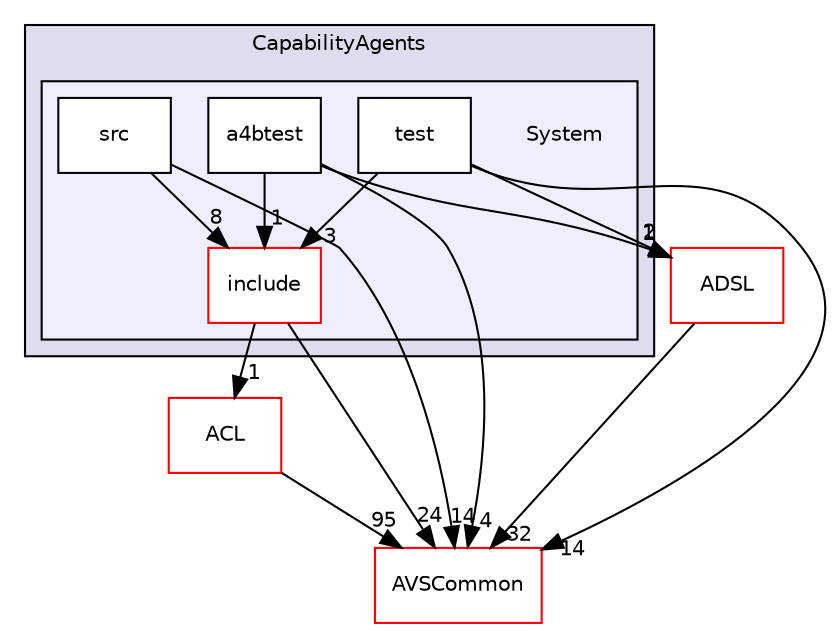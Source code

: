 digraph "/workplace/avs-device-sdk/CapabilityAgents/System" {
  compound=true
  node [ fontsize="10", fontname="Helvetica"];
  edge [ labelfontsize="10", labelfontname="Helvetica"];
  subgraph clusterdir_7cf910bd1d7603f12ef47ff650cec893 {
    graph [ bgcolor="#ddddee", pencolor="black", label="CapabilityAgents" fontname="Helvetica", fontsize="10", URL="dir_7cf910bd1d7603f12ef47ff650cec893.html"]
  subgraph clusterdir_5c34f9d308a00f77f2da80e40fcb7b22 {
    graph [ bgcolor="#eeeeff", pencolor="black", label="" URL="dir_5c34f9d308a00f77f2da80e40fcb7b22.html"];
    dir_5c34f9d308a00f77f2da80e40fcb7b22 [shape=plaintext label="System"];
    dir_950802969311e8f74f93638f70ac79ea [shape=box label="a4btest" color="black" fillcolor="white" style="filled" URL="dir_950802969311e8f74f93638f70ac79ea.html"];
    dir_76128cd39a5afd90f6d9deea527eb79c [shape=box label="include" color="red" fillcolor="white" style="filled" URL="dir_76128cd39a5afd90f6d9deea527eb79c.html"];
    dir_6e1ab6ecbbd1e0e446549c892c01897f [shape=box label="src" color="black" fillcolor="white" style="filled" URL="dir_6e1ab6ecbbd1e0e446549c892c01897f.html"];
    dir_37db7f1fcf9758743698f790fb616705 [shape=box label="test" color="black" fillcolor="white" style="filled" URL="dir_37db7f1fcf9758743698f790fb616705.html"];
  }
  }
  dir_b1dfedc9efa610ba8c818c30206ff41f [shape=box label="ACL" fillcolor="white" style="filled" color="red" URL="dir_b1dfedc9efa610ba8c818c30206ff41f.html"];
  dir_13e65effb2bde530b17b3d5eefcd0266 [shape=box label="AVSCommon" fillcolor="white" style="filled" color="red" URL="dir_13e65effb2bde530b17b3d5eefcd0266.html"];
  dir_edb1b7e8f1a5d5a1b864206edd6d398d [shape=box label="ADSL" fillcolor="white" style="filled" color="red" URL="dir_edb1b7e8f1a5d5a1b864206edd6d398d.html"];
  dir_76128cd39a5afd90f6d9deea527eb79c->dir_b1dfedc9efa610ba8c818c30206ff41f [headlabel="1", labeldistance=1.5 headhref="dir_000201_000000.html"];
  dir_76128cd39a5afd90f6d9deea527eb79c->dir_13e65effb2bde530b17b3d5eefcd0266 [headlabel="24", labeldistance=1.5 headhref="dir_000201_000015.html"];
  dir_37db7f1fcf9758743698f790fb616705->dir_76128cd39a5afd90f6d9deea527eb79c [headlabel="3", labeldistance=1.5 headhref="dir_000204_000201.html"];
  dir_37db7f1fcf9758743698f790fb616705->dir_13e65effb2bde530b17b3d5eefcd0266 [headlabel="14", labeldistance=1.5 headhref="dir_000204_000015.html"];
  dir_37db7f1fcf9758743698f790fb616705->dir_edb1b7e8f1a5d5a1b864206edd6d398d [headlabel="2", labeldistance=1.5 headhref="dir_000204_000009.html"];
  dir_950802969311e8f74f93638f70ac79ea->dir_76128cd39a5afd90f6d9deea527eb79c [headlabel="1", labeldistance=1.5 headhref="dir_000200_000201.html"];
  dir_950802969311e8f74f93638f70ac79ea->dir_13e65effb2bde530b17b3d5eefcd0266 [headlabel="4", labeldistance=1.5 headhref="dir_000200_000015.html"];
  dir_950802969311e8f74f93638f70ac79ea->dir_edb1b7e8f1a5d5a1b864206edd6d398d [headlabel="1", labeldistance=1.5 headhref="dir_000200_000009.html"];
  dir_6e1ab6ecbbd1e0e446549c892c01897f->dir_76128cd39a5afd90f6d9deea527eb79c [headlabel="8", labeldistance=1.5 headhref="dir_000203_000201.html"];
  dir_6e1ab6ecbbd1e0e446549c892c01897f->dir_13e65effb2bde530b17b3d5eefcd0266 [headlabel="14", labeldistance=1.5 headhref="dir_000203_000015.html"];
  dir_b1dfedc9efa610ba8c818c30206ff41f->dir_13e65effb2bde530b17b3d5eefcd0266 [headlabel="95", labeldistance=1.5 headhref="dir_000000_000015.html"];
  dir_edb1b7e8f1a5d5a1b864206edd6d398d->dir_13e65effb2bde530b17b3d5eefcd0266 [headlabel="32", labeldistance=1.5 headhref="dir_000009_000015.html"];
}
